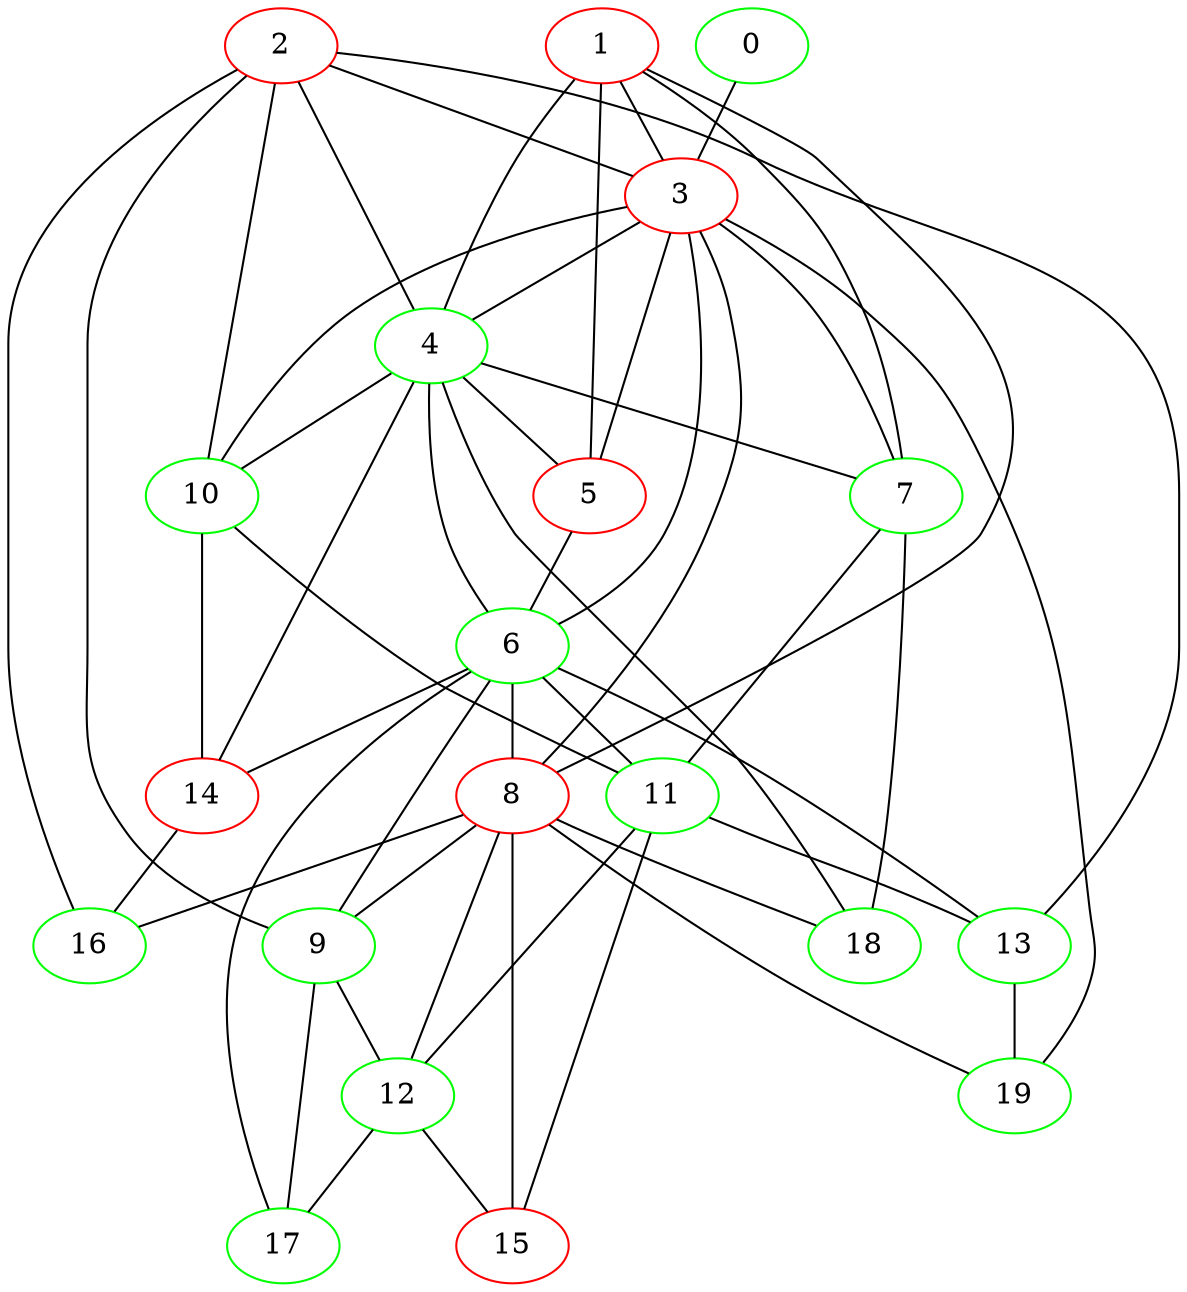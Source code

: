 strict graph A {
	graph [name=A];
	0	 [color=green];
	3	 [color=red];
	0 -- 3;
	1	 [color=red];
	1 -- 3;
	4	 [color=green];
	1 -- 4;
	5	 [color=red];
	1 -- 5;
	7	 [color=green];
	1 -- 7;
	8	 [color=red];
	1 -- 8;
	2	 [color=red];
	2 -- 3;
	2 -- 4;
	9	 [color=green];
	2 -- 9;
	10	 [color=green];
	2 -- 10;
	13	 [color=green];
	2 -- 13;
	16	 [color=green];
	2 -- 16;
	3 -- 4;
	3 -- 5;
	6	 [color=green];
	3 -- 6;
	3 -- 7;
	3 -- 8;
	3 -- 10;
	19	 [color=green];
	3 -- 19;
	4 -- 5;
	4 -- 6;
	4 -- 7;
	4 -- 10;
	14	 [color=red];
	4 -- 14;
	18	 [color=green];
	4 -- 18;
	5 -- 6;
	6 -- 8;
	6 -- 9;
	11	 [color=green];
	6 -- 11;
	6 -- 13;
	6 -- 14;
	17	 [color=green];
	6 -- 17;
	7 -- 11;
	7 -- 18;
	8 -- 9;
	12	 [color=green];
	8 -- 12;
	15	 [color=red];
	8 -- 15;
	8 -- 16;
	8 -- 18;
	8 -- 19;
	9 -- 12;
	9 -- 17;
	10 -- 11;
	10 -- 14;
	11 -- 12;
	11 -- 13;
	11 -- 15;
	12 -- 15;
	12 -- 17;
	13 -- 19;
	14 -- 16;
}
